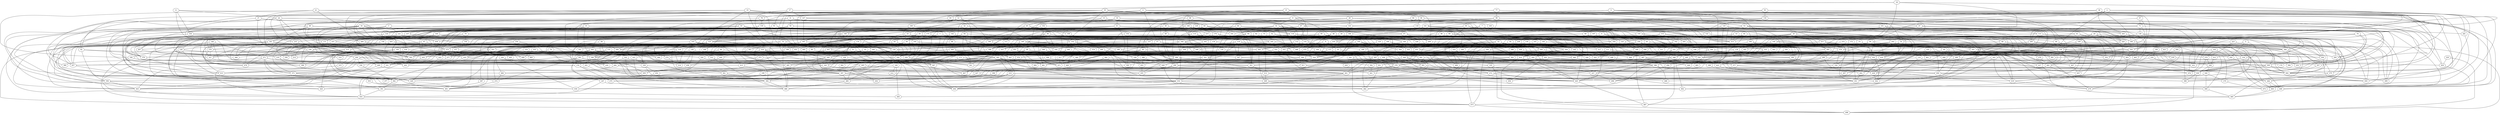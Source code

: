 
graph graphname {
    0 -- 256
0 -- 482
0 -- 499
0 -- 327
1 -- 464
1 -- 250
1 -- 180
2 -- 386
2 -- 492
2 -- 332
2 -- 83
2 -- 20
2 -- 281
2 -- 479
3 -- 121
3 -- 171
3 -- 429
3 -- 206
4 -- 357
4 -- 330
4 -- 12
4 -- 78
4 -- 112
4 -- 49
4 -- 277
4 -- 216
4 -- 27
5 -- 330
5 -- 395
5 -- 350
6 -- 386
6 -- 8
6 -- 74
6 -- 290
6 -- 341
6 -- 375
6 -- 313
6 -- 349
7 -- 136
7 -- 313
7 -- 90
7 -- 235
8 -- 32
8 -- 329
8 -- 235
8 -- 372
8 -- 53
8 -- 215
8 -- 318
9 -- 33
9 -- 225
9 -- 236
9 -- 206
9 -- 306
9 -- 467
10 -- 100
10 -- 68
10 -- 264
10 -- 339
10 -- 52
10 -- 408
10 -- 185
11 -- 24
11 -- 305
11 -- 164
11 -- 359
12 -- 65
12 -- 198
12 -- 200
12 -- 139
12 -- 367
12 -- 438
12 -- 25
12 -- 447
13 -- 112
13 -- 65
13 -- 34
13 -- 227
14 -- 49
14 -- 202
14 -- 313
14 -- 406
14 -- 273
15 -- 385
15 -- 36
15 -- 209
15 -- 74
15 -- 497
15 -- 338
15 -- 117
15 -- 150
16 -- 149
16 -- 268
16 -- 244
16 -- 45
16 -- 41
17 -- 91
17 -- 147
17 -- 108
17 -- 463
18 -- 168
18 -- 59
18 -- 242
18 -- 35
18 -- 342
19 -- 294
19 -- 493
19 -- 143
19 -- 147
19 -- 122
19 -- 92
19 -- 285
20 -- 66
20 -- 261
20 -- 332
20 -- 151
20 -- 313
21 -- 184
21 -- 249
21 -- 346
21 -- 384
21 -- 37
22 -- 483
22 -- 273
22 -- 401
22 -- 451
22 -- 248
22 -- 154
23 -- 304
23 -- 369
23 -- 491
23 -- 303
24 -- 71
24 -- 429
24 -- 430
24 -- 273
24 -- 434
24 -- 406
25 -- 260
25 -- 404
25 -- 62
25 -- 367
26 -- 192
26 -- 165
26 -- 490
26 -- 235
26 -- 111
26 -- 304
26 -- 150
26 -- 284
26 -- 478
27 -- 290
27 -- 421
27 -- 366
27 -- 244
27 -- 314
27 -- 251
27 -- 60
28 -- 384
28 -- 163
28 -- 211
28 -- 296
28 -- 105
28 -- 397
28 -- 431
28 -- 338
28 -- 179
29 -- 451
29 -- 232
29 -- 329
29 -- 106
29 -- 334
29 -- 280
30 -- 48
30 -- 331
30 -- 475
31 -- 104
31 -- 161
31 -- 92
31 -- 54
31 -- 471
32 -- 130
32 -- 395
32 -- 108
32 -- 339
32 -- 186
32 -- 316
33 -- 480
33 -- 403
34 -- 273
34 -- 201
34 -- 396
34 -- 303
34 -- 305
34 -- 370
34 -- 152
34 -- 121
35 -- 323
35 -- 329
35 -- 269
35 -- 240
35 -- 83
35 -- 377
35 -- 479
35 -- 380
35 -- 191
36 -- 200
36 -- 494
36 -- 47
36 -- 118
36 -- 431
37 -- 224
37 -- 331
37 -- 236
37 -- 53
38 -- 421
38 -- 263
38 -- 106
38 -- 45
38 -- 80
38 -- 242
38 -- 147
38 -- 475
38 -- 476
39 -- 385
39 -- 427
39 -- 293
39 -- 459
39 -- 496
39 -- 350
39 -- 447
40 -- 449
40 -- 404
40 -- 277
40 -- 214
40 -- 439
41 -- 263
41 -- 360
41 -- 271
41 -- 308
41 -- 309
41 -- 121
41 -- 410
42 -- 489
42 -- 267
42 -- 116
42 -- 94
42 -- 55
43 -- 142
43 -- 303
43 -- 243
43 -- 341
43 -- 349
43 -- 317
43 -- 318
44 -- 313
44 -- 235
44 -- 332
44 -- 325
45 -- 422
45 -- 265
45 -- 116
45 -- 159
46 -- 162
46 -- 227
46 -- 326
46 -- 167
46 -- 231
46 -- 241
46 -- 117
46 -- 445
47 -- 407
47 -- 61
47 -- 175
48 -- 56
48 -- 296
48 -- 63
49 -- 352
50 -- 108
50 -- 204
50 -- 337
50 -- 276
50 -- 73
50 -- 408
50 -- 313
50 -- 379
50 -- 124
51 -- 472
51 -- 321
51 -- 387
51 -- 494
51 -- 433
52 -- 294
52 -- 423
52 -- 460
52 -- 312
52 -- 438
52 -- 56
52 -- 444
52 -- 106
53 -- 481
53 -- 66
53 -- 292
53 -- 430
53 -- 499
53 -- 211
53 -- 90
53 -- 284
54 -- 322
54 -- 67
54 -- 169
54 -- 302
54 -- 150
54 -- 376
54 -- 123
55 -- 293
55 -- 72
55 -- 338
55 -- 125
55 -- 370
55 -- 477
56 -- 244
56 -- 248
56 -- 153
56 -- 478
56 -- 447
57 -- 283
57 -- 381
57 -- 71
58 -- 200
58 -- 274
58 -- 324
58 -- 430
59 -- 354
59 -- 207
59 -- 496
59 -- 178
59 -- 476
60 -- 408
60 -- 468
60 -- 479
61 -- 352
61 -- 417
61 -- 239
62 -- 99
62 -- 196
62 -- 296
62 -- 335
62 -- 217
62 -- 414
63 -- 311
63 -- 341
63 -- 439
63 -- 446
63 -- 319
64 -- 162
64 -- 219
64 -- 356
64 -- 138
64 -- 363
64 -- 495
64 -- 155
65 -- 194
65 -- 262
65 -- 175
65 -- 116
65 -- 90
65 -- 367
65 -- 410
66 -- 299
66 -- 366
66 -- 463
66 -- 402
66 -- 277
67 -- 358
67 -- 209
67 -- 149
67 -- 150
67 -- 151
67 -- 309
68 -- 265
68 -- 363
68 -- 396
69 -- 491
69 -- 197
69 -- 363
69 -- 451
69 -- 337
69 -- 371
69 -- 181
70 -- 73
70 -- 171
70 -- 270
70 -- 144
70 -- 376
70 -- 348
70 -- 126
71 -- 424
71 -- 106
71 -- 283
71 -- 138
72 -- 192
72 -- 146
72 -- 478
73 -- 225
73 -- 232
73 -- 201
73 -- 396
73 -- 407
73 -- 221
74 -- 355
74 -- 395
74 -- 332
74 -- 472
74 -- 383
75 -- 200
75 -- 368
75 -- 354
75 -- 359
76 -- 351
76 -- 303
77 -- 445
77 -- 98
77 -- 403
77 -- 146
77 -- 167
78 -- 171
78 -- 135
79 -- 352
79 -- 330
79 -- 284
79 -- 127
80 -- 124
80 -- 111
80 -- 217
80 -- 282
80 -- 316
80 -- 382
81 -- 145
81 -- 307
81 -- 201
82 -- 359
82 -- 428
82 -- 245
82 -- 182
82 -- 311
82 -- 412
82 -- 382
83 -- 267
83 -- 163
84 -- 437
84 -- 87
85 -- 228
85 -- 133
85 -- 359
85 -- 425
85 -- 239
85 -- 371
85 -- 406
85 -- 152
86 -- 179
86 -- 301
86 -- 366
87 -- 356
87 -- 133
87 -- 116
87 -- 311
87 -- 312
87 -- 244
87 -- 475
88 -- 133
88 -- 166
88 -- 391
89 -- 412
89 -- 499
89 -- 260
89 -- 133
90 -- 354
90 -- 165
90 -- 167
90 -- 337
90 -- 95
91 -- 217
91 -- 413
91 -- 175
92 -- 327
92 -- 356
92 -- 445
93 -- 309
93 -- 388
93 -- 253
93 -- 134
93 -- 237
94 -- 192
94 -- 358
94 -- 169
94 -- 174
94 -- 273
94 -- 435
94 -- 180
94 -- 372
94 -- 447
95 -- 484
95 -- 390
95 -- 230
95 -- 330
95 -- 471
96 -- 192
96 -- 145
96 -- 244
96 -- 149
96 -- 372
97 -- 291
97 -- 200
97 -- 495
97 -- 214
97 -- 126
97 -- 319
98 -- 450
98 -- 163
98 -- 228
98 -- 151
98 -- 249
99 -- 218
99 -- 406
99 -- 373
100 -- 181
100 -- 302
100 -- 495
101 -- 113
101 -- 471
101 -- 238
101 -- 281
102 -- 192
102 -- 187
102 -- 215
103 -- 465
103 -- 350
103 -- 270
104 -- 321
104 -- 260
106 -- 499
106 -- 439
106 -- 188
107 -- 298
107 -- 332
108 -- 193
108 -- 123
109 -- 448
109 -- 388
109 -- 358
109 -- 136
109 -- 401
109 -- 383
110 -- 473
110 -- 378
110 -- 492
110 -- 170
111 -- 448
111 -- 260
111 -- 293
111 -- 490
111 -- 493
111 -- 335
111 -- 349
112 -- 177
112 -- 243
112 -- 222
113 -- 390
113 -- 330
113 -- 301
113 -- 366
113 -- 304
113 -- 210
113 -- 149
113 -- 407
113 -- 283
114 -- 256
114 -- 154
114 -- 198
114 -- 295
115 -- 169
115 -- 297
115 -- 179
115 -- 213
115 -- 237
116 -- 133
116 -- 394
116 -- 492
116 -- 207
116 -- 209
116 -- 178
117 -- 288
118 -- 359
118 -- 191
119 -- 417
119 -- 227
119 -- 321
119 -- 238
119 -- 303
119 -- 347
119 -- 411
120 -- 465
120 -- 386
120 -- 155
120 -- 397
120 -- 451
121 -- 172
121 -- 210
121 -- 405
121 -- 214
121 -- 382
122 -- 329
122 -- 347
123 -- 161
123 -- 327
123 -- 394
123 -- 271
123 -- 403
123 -- 150
123 -- 312
124 -- 169
124 -- 498
124 -- 221
125 -- 251
125 -- 390
126 -- 454
126 -- 495
126 -- 470
126 -- 154
126 -- 382
127 -- 248
127 -- 232
127 -- 436
127 -- 288
128 -- 417
128 -- 314
128 -- 458
128 -- 303
129 -- 137
129 -- 388
129 -- 289
129 -- 321
129 -- 207
130 -- 435
130 -- 284
131 -- 289
131 -- 355
131 -- 454
131 -- 301
131 -- 435
131 -- 437
131 -- 315
131 -- 443
132 -- 393
132 -- 460
132 -- 165
133 -- 355
133 -- 262
133 -- 404
133 -- 317
134 -- 320
134 -- 297
134 -- 170
134 -- 141
134 -- 463
135 -- 416
135 -- 289
135 -- 326
135 -- 137
135 -- 426
135 -- 219
136 -- 260
136 -- 304
136 -- 497
136 -- 372
136 -- 218
137 -- 419
137 -- 457
137 -- 429
137 -- 370
137 -- 259
137 -- 310
137 -- 158
138 -- 140
138 -- 212
138 -- 476
139 -- 482
139 -- 201
139 -- 151
139 -- 338
139 -- 278
139 -- 233
140 -- 384
140 -- 225
140 -- 482
140 -- 238
140 -- 402
140 -- 342
140 -- 474
141 -- 354
141 -- 198
141 -- 263
141 -- 489
141 -- 486
141 -- 432
141 -- 177
141 -- 186
141 -- 348
142 -- 360
142 -- 370
142 -- 341
142 -- 182
143 -- 261
143 -- 422
143 -- 244
143 -- 252
143 -- 157
143 -- 415
144 -- 365
144 -- 183
145 -- 260
146 -- 312
146 -- 449
147 -- 166
147 -- 433
147 -- 424
147 -- 187
148 -- 184
148 -- 276
148 -- 493
148 -- 271
149 -- 257
149 -- 258
149 -- 204
149 -- 245
150 -- 173
150 -- 436
151 -- 456
151 -- 398
151 -- 369
151 -- 377
152 -- 266
152 -- 459
152 -- 240
152 -- 279
152 -- 443
153 -- 306
153 -- 460
153 -- 310
154 -- 431
154 -- 463
155 -- 359
155 -- 457
155 -- 205
155 -- 238
156 -- 498
156 -- 243
156 -- 188
156 -- 358
157 -- 303
157 -- 250
157 -- 219
158 -- 375
158 -- 298
158 -- 431
158 -- 233
159 -- 266
160 -- 400
160 -- 459
160 -- 414
161 -- 261
162 -- 192
162 -- 206
162 -- 444
162 -- 222
163 -- 257
163 -- 217
163 -- 186
164 -- 434
164 -- 438
164 -- 303
165 -- 293
165 -- 231
165 -- 252
166 -- 256
166 -- 176
166 -- 406
166 -- 313
166 -- 318
166 -- 191
167 -- 445
167 -- 349
168 -- 454
168 -- 425
168 -- 465
168 -- 244
168 -- 318
169 -- 487
169 -- 393
169 -- 369
171 -- 494
171 -- 477
172 -- 242
172 -- 457
172 -- 289
172 -- 177
173 -- 362
173 -- 199
173 -- 428
173 -- 399
174 -- 307
174 -- 390
174 -- 221
175 -- 187
175 -- 357
175 -- 369
175 -- 274
175 -- 373
175 -- 343
176 -- 288
176 -- 402
176 -- 268
176 -- 182
177 -- 320
177 -- 433
177 -- 212
177 -- 378
177 -- 382
178 -- 384
178 -- 316
178 -- 294
179 -- 224
179 -- 432
179 -- 374
180 -- 416
180 -- 327
180 -- 399
180 -- 183
180 -- 189
181 -- 457
181 -- 267
181 -- 367
181 -- 277
181 -- 249
181 -- 443
182 -- 288
182 -- 290
182 -- 253
182 -- 401
182 -- 277
182 -- 278
182 -- 346
182 -- 189
183 -- 325
183 -- 297
183 -- 370
183 -- 408
183 -- 443
183 -- 382
184 -- 473
184 -- 385
185 -- 225
185 -- 455
185 -- 338
185 -- 469
185 -- 314
185 -- 250
186 -- 235
186 -- 268
186 -- 304
187 -- 355
187 -- 236
187 -- 492
187 -- 464
187 -- 495
187 -- 410
187 -- 303
188 -- 316
188 -- 367
189 -- 316
189 -- 293
190 -- 234
190 -- 451
191 -- 363
192 -- 390
192 -- 429
193 -- 229
193 -- 230
193 -- 361
193 -- 208
193 -- 374
193 -- 285
194 -- 368
194 -- 416
194 -- 342
194 -- 320
195 -- 230
195 -- 204
195 -- 306
195 -- 344
195 -- 378
195 -- 346
195 -- 253
196 -- 296
196 -- 331
197 -- 363
197 -- 269
197 -- 205
197 -- 336
197 -- 282
197 -- 442
198 -- 472
198 -- 219
199 -- 470
200 -- 422
200 -- 425
200 -- 274
201 -- 324
201 -- 492
201 -- 244
201 -- 379
202 -- 416
202 -- 448
202 -- 227
202 -- 462
202 -- 278
202 -- 253
203 -- 217
203 -- 443
203 -- 213
203 -- 475
203 -- 303
204 -- 320
204 -- 488
204 -- 208
204 -- 377
204 -- 382
205 -- 224
205 -- 390
206 -- 480
206 -- 295
206 -- 287
207 -- 419
207 -- 365
207 -- 277
207 -- 415
208 -- 334
209 -- 290
209 -- 278
210 -- 481
210 -- 323
210 -- 486
210 -- 494
210 -- 291
210 -- 277
210 -- 443
211 -- 417
211 -- 264
211 -- 395
211 -- 399
212 -- 328
213 -- 453
213 -- 358
213 -- 396
213 -- 305
215 -- 257
215 -- 228
215 -- 269
215 -- 304
215 -- 478
216 -- 491
216 -- 454
216 -- 459
216 -- 432
216 -- 381
217 -- 445
218 -- 232
219 -- 466
219 -- 339
220 -- 424
220 -- 498
221 -- 423
221 -- 370
221 -- 310
222 -- 351
222 -- 354
222 -- 383
223 -- 309
223 -- 270
223 -- 319
224 -- 360
224 -- 332
224 -- 302
224 -- 304
224 -- 341
225 -- 279
225 -- 345
226 -- 434
226 -- 458
228 -- 286
229 -- 250
229 -- 485
230 -- 362
231 -- 260
231 -- 422
231 -- 392
231 -- 270
231 -- 345
233 -- 469
233 -- 287
234 -- 328
234 -- 330
234 -- 491
235 -- 268
235 -- 275
235 -- 282
236 -- 264
236 -- 271
236 -- 433
236 -- 409
237 -- 331
238 -- 348
239 -- 262
239 -- 275
239 -- 340
239 -- 381
240 -- 440
240 -- 317
240 -- 305
241 -- 473
241 -- 420
241 -- 334
241 -- 351
242 -- 352
242 -- 403
242 -- 244
243 -- 480
243 -- 331
243 -- 314
243 -- 347
244 -- 394
244 -- 469
245 -- 481
245 -- 355
245 -- 390
245 -- 346
246 -- 352
246 -- 416
246 -- 346
246 -- 471
246 -- 247
247 -- 482
247 -- 454
248 -- 321
248 -- 328
248 -- 409
249 -- 331
249 -- 363
249 -- 349
249 -- 427
249 -- 350
250 -- 341
251 -- 481
251 -- 338
251 -- 426
252 -- 449
252 -- 393
252 -- 461
252 -- 433
253 -- 259
253 -- 325
253 -- 347
253 -- 284
254 -- 408
254 -- 361
254 -- 413
254 -- 366
255 -- 416
256 -- 354
256 -- 327
256 -- 332
256 -- 304
256 -- 473
256 -- 285
257 -- 385
257 -- 326
257 -- 401
257 -- 360
257 -- 369
257 -- 306
258 -- 296
258 -- 376
258 -- 316
259 -- 301
259 -- 445
259 -- 345
260 -- 309
260 -- 406
261 -- 458
261 -- 331
261 -- 367
261 -- 474
262 -- 338
262 -- 469
263 -- 462
264 -- 451
264 -- 371
264 -- 336
264 -- 409
264 -- 413
265 -- 451
265 -- 494
265 -- 466
265 -- 277
265 -- 470
265 -- 388
265 -- 378
266 -- 440
266 -- 376
266 -- 274
266 -- 444
266 -- 317
266 -- 383
267 -- 368
268 -- 420
269 -- 464
269 -- 368
269 -- 276
269 -- 350
270 -- 328
270 -- 476
271 -- 429
271 -- 371
271 -- 471
271 -- 345
271 -- 380
271 -- 478
272 -- 439
272 -- 334
272 -- 278
272 -- 495
273 -- 426
273 -- 365
274 -- 314
275 -- 338
275 -- 372
275 -- 461
276 -- 327
276 -- 302
276 -- 478
277 -- 493
278 -- 465
278 -- 334
278 -- 399
278 -- 348
279 -- 383
280 -- 428
280 -- 394
280 -- 468
280 -- 431
281 -- 450
282 -- 444
282 -- 381
282 -- 287
283 -- 450
283 -- 419
283 -- 369
283 -- 345
283 -- 344
284 -- 375
285 -- 320
285 -- 291
285 -- 426
285 -- 397
285 -- 367
285 -- 409
286 -- 474
286 -- 325
286 -- 302
287 -- 290
287 -- 294
287 -- 334
288 -- 332
288 -- 336
289 -- 454
289 -- 309
289 -- 442
290 -- 497
290 -- 455
290 -- 397
291 -- 386
291 -- 486
291 -- 423
291 -- 392
292 -- 496
292 -- 325
293 -- 384
293 -- 330
293 -- 429
293 -- 405
294 -- 496
295 -- 483
295 -- 330
295 -- 400
295 -- 441
296 -- 417
296 -- 453
296 -- 455
296 -- 444
297 -- 457
297 -- 462
297 -- 401
297 -- 378
297 -- 379
299 -- 384
299 -- 473
299 -- 316
299 -- 478
300 -- 403
301 -- 398
301 -- 402
302 -- 305
302 -- 475
303 -- 493
304 -- 492
305 -- 486
306 -- 309
306 -- 376
307 -- 449
308 -- 458
308 -- 335
309 -- 427
309 -- 492
309 -- 445
309 -- 375
310 -- 315
312 -- 486
312 -- 494
315 -- 413
316 -- 363
317 -- 471
318 -- 337
319 -- 346
320 -- 489
320 -- 445
320 -- 341
321 -- 481
321 -- 385
321 -- 437
321 -- 446
322 -- 376
322 -- 394
322 -- 467
323 -- 480
323 -- 339
324 -- 385
324 -- 434
326 -- 386
327 -- 396
328 -- 340
328 -- 330
329 -- 450
329 -- 334
330 -- 498
330 -- 388
330 -- 382
331 -- 371
332 -- 407
332 -- 445
333 -- 408
333 -- 457
333 -- 419
335 -- 466
335 -- 498
335 -- 439
336 -- 382
337 -- 391
337 -- 457
337 -- 463
338 -- 453
338 -- 423
338 -- 414
339 -- 452
339 -- 401
339 -- 394
340 -- 356
340 -- 379
340 -- 468
343 -- 419
343 -- 357
343 -- 486
343 -- 423
344 -- 442
344 -- 365
345 -- 361
345 -- 467
346 -- 486
346 -- 430
347 -- 480
347 -- 377
348 -- 487
348 -- 394
348 -- 462
348 -- 351
349 -- 452
349 -- 436
349 -- 351
350 -- 492
351 -- 482
353 -- 491
355 -- 424
355 -- 456
355 -- 411
355 -- 444
356 -- 426
356 -- 443
357 -- 492
359 -- 451
359 -- 378
361 -- 394
363 -- 412
364 -- 440
364 -- 402
364 -- 467
364 -- 404
364 -- 471
365 -- 418
365 -- 484
365 -- 493
365 -- 462
365 -- 472
365 -- 407
365 -- 382
366 -- 384
366 -- 485
366 -- 450
366 -- 461
367 -- 494
370 -- 413
371 -- 429
372 -- 467
373 -- 393
373 -- 396
374 -- 464
374 -- 437
375 -- 446
376 -- 470
376 -- 459
377 -- 439
378 -- 401
378 -- 472
378 -- 441
379 -- 475
382 -- 391
383 -- 388
383 -- 402
383 -- 404
383 -- 476
386 -- 488
386 -- 429
386 -- 437
386 -- 439
387 -- 391
389 -- 428
389 -- 453
390 -- 397
390 -- 499
391 -- 454
391 -- 400
392 -- 441
394 -- 486
395 -- 410
397 -- 480
397 -- 419
397 -- 429
397 -- 432
398 -- 436
399 -- 451
401 -- 494
401 -- 432
402 -- 451
403 -- 479
404 -- 450
404 -- 488
405 -- 455
405 -- 413
406 -- 466
406 -- 441
407 -- 425
409 -- 441
409 -- 443
410 -- 487
410 -- 457
410 -- 445
411 -- 480
411 -- 497
412 -- 477
412 -- 469
412 -- 445
415 -- 482
415 -- 459
416 -- 450
416 -- 469
417 -- 479
418 -- 494
418 -- 434
418 -- 436
418 -- 445
418 -- 446
419 -- 479
422 -- 429
423 -- 442
424 -- 475
427 -- 456
427 -- 470
428 -- 429
428 -- 462
432 -- 494
432 -- 434
432 -- 468
433 -- 436
433 -- 477
435 -- 443
437 -- 496
439 -- 442
442 -- 462
445 -- 487
446 -- 448
446 -- 463
447 -- 481
448 -- 485
449 -- 458
452 -- 491
453 -- 455
454 -- 473
457 -- 491
463 -- 485
466 -- 474
468 -- 485
469 -- 482
472 -- 496
473 -- 498
474 -- 491
480 -- 486
485 -- 487
492 -- 499

}
